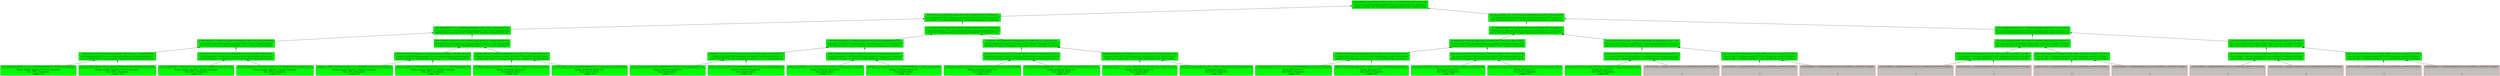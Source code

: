digraph G{
node[shape="record", style="filled"];
node0xc000314e10[label="{d0b0efd96f5a20a6ed6880a1836423c296e4730237b9f2906cad522ac903e3d6 | 562001d1e421e9239a9fed1abd05e4f7ac2825c3dfda5e07fdc74cc9f25da3e2\ne2d44bceae87bbc14613555f0c85e55aa9f6ebc06ae4023c8e3791b83a3228d3}", fillcolor="green"];
node0xc000314d70[label="{562001d1e421e9239a9fed1abd05e4f7ac2825c3dfda5e07fdc74cc9f25da3e2 | a96c394888885707f3cc5af8909bca682dbd5b12d6a3a7931cb62e04eee55605\na1c2a5566107a8f19f4a9d58fe44692b915986b56b0b4a89fb2cb3140bf8586a}", fillcolor="green"];
node0xc000314e10->node0xc000314d70 [dir=back]
node0xc000314c30[label="{a96c394888885707f3cc5af8909bca682dbd5b12d6a3a7931cb62e04eee55605 | 073902580d25577e5490a1a41bd9f304d48804a675d655784ce50620fd8369ed\nf80b7bed680150285e8c4a27bc1ca9d93a4061a634aaf53148a9dcc9b39dc263}", fillcolor="green"];
node0xc000314d70->node0xc000314c30 [dir=back]
node0xc0003149b0[label="{073902580d25577e5490a1a41bd9f304d48804a675d655784ce50620fd8369ed | 2318aa283d1ce40750935af998cb2ea98b9718b07b3eeea173ab4d583ffbf0af\nd1d37f3e3cb4005e9c5aa50edc44a98a9b0be3a7912cc6a9f19837f081686297}", fillcolor="green"];
node0xc000314c30->node0xc0003149b0 [dir=back]
node0xc0003144b0[label="{2318aa283d1ce40750935af998cb2ea98b9718b07b3eeea173ab4d583ffbf0af | 8161000683b0ce85b2c12c1c6cc3fd9d8e85d9888cb07d97ffabdb50668d68a7\n411b1a35d60d78ba5ce79a03acadec80792b6d518d206790082d9ef5b3459367}", fillcolor="green"];
node0xc0003149b0->node0xc0003144b0 [dir=back]
node0xc0003ae280[label="{8161000683b0ce85b2c12c1c6cc3fd9d8e85d9888cb07d97ffabdb50668d68a7 |Tienda: Aranda, Aparicio y Navarro Asociados \nDep: GPS y navegacion \nCodigo: 515}", fillcolor="green"];
node0xc0003144b0->node0xc0003ae280 [dir=back]
node0xc0003ae370[label="{411b1a35d60d78ba5ce79a03acadec80792b6d518d206790082d9ef5b3459367 |Tienda: Aranda, Aparicio y Navarro Asociados \nDep: GPS y navegacion \nCodigo: 514}", fillcolor="green"];
node0xc0003144b0->node0xc0003ae370 [dir=back]
node0xc000314500[label="{d1d37f3e3cb4005e9c5aa50edc44a98a9b0be3a7912cc6a9f19837f081686297 | cb162026bb95ff2c1710ddc260747fe8e36e5a62d79db5bb2f30cc0b796101de\nc056f20bd90d6aba75c5a84b918350467421d919be8a4d51fb4cd0bd6430d313}", fillcolor="green"];
node0xc0003149b0->node0xc000314500 [dir=back]
node0xc0003ae410[label="{cb162026bb95ff2c1710ddc260747fe8e36e5a62d79db5bb2f30cc0b796101de |Tienda: Aranda, Aparicio y Navarro Asociados \nDep: GPS y navegacion \nCodigo: 518}", fillcolor="green"];
node0xc000314500->node0xc0003ae410 [dir=back]
node0xc0003ae5a0[label="{c056f20bd90d6aba75c5a84b918350467421d919be8a4d51fb4cd0bd6430d313 |Tienda: Aranda, Aparicio y Navarro Asociados \nDep: GPS y navegacion \nCodigo: 511}", fillcolor="green"];
node0xc000314500->node0xc0003ae5a0 [dir=back]
node0xc000314a00[label="{f80b7bed680150285e8c4a27bc1ca9d93a4061a634aaf53148a9dcc9b39dc263 | ba87a456768e73b1e9b9b19ecc5fcdebdc046b54429da6a2073f8768350a3e98\nbe20d03c9b3630759cd4563f04d98e940cc993dc5c71141376c812df976c0c7f}", fillcolor="green"];
node0xc000314c30->node0xc000314a00 [dir=back]
node0xc000314550[label="{ba87a456768e73b1e9b9b19ecc5fcdebdc046b54429da6a2073f8768350a3e98 | 4cd88caec766997d395bd6eded845c191ee5606fd8b13486adc0282695dd85ae\n54ba51cd4dbd47157982ad0099feee4b355ccbe13711110b97fba8efde6647df}", fillcolor="green"];
node0xc000314a00->node0xc000314550 [dir=back]
node0xc0003ae6e0[label="{4cd88caec766997d395bd6eded845c191ee5606fd8b13486adc0282695dd85ae |Tienda: Aranda, Aparicio y Navarro Asociados \nDep: GPS y navegacion \nCodigo: 517}", fillcolor="green"];
node0xc000314550->node0xc0003ae6e0 [dir=back]
node0xc0003aea50[label="{54ba51cd4dbd47157982ad0099feee4b355ccbe13711110b97fba8efde6647df |Tienda: Aranda, Aparicio y Navarro Asociados \nDep: GPS y navegacion \nCodigo: 344}", fillcolor="green"];
node0xc000314550->node0xc0003aea50 [dir=back]
node0xc0003145a0[label="{be20d03c9b3630759cd4563f04d98e940cc993dc5c71141376c812df976c0c7f | 679d6f901aa9ced1186f1e031e504e7f9b790657778abcd7593a9c95a27b9652\ne1299b16d9a3326fa1a7e9a64fab3b9fbaa3c2011caebcb0ba1951d829e9b5e8}", fillcolor="green"];
node0xc000314a00->node0xc0003145a0 [dir=back]
node0xc0003aee10[label="{679d6f901aa9ced1186f1e031e504e7f9b790657778abcd7593a9c95a27b9652 |Tienda: Arredondo Duarte S.A. \nDep: Amazon Music \nCodigo: 304}", fillcolor="green"];
node0xc0003145a0->node0xc0003aee10 [dir=back]
node0xc0003af0e0[label="{e1299b16d9a3326fa1a7e9a64fab3b9fbaa3c2011caebcb0ba1951d829e9b5e8 |Tienda: Arredondo Duarte S.A. \nDep: Amazon Music \nCodigo: 301}", fillcolor="green"];
node0xc0003145a0->node0xc0003af0e0 [dir=back]
node0xc000314c80[label="{a1c2a5566107a8f19f4a9d58fe44692b915986b56b0b4a89fb2cb3140bf8586a | f10e34fb4ab92d9da9c7d1584ac028ddaedb564243bf3ae8c9b6f48b34b1e93e\na553914e175027ffa99e0b5ac6debdebf92202cf9df67fd51b12c06a3e07e2ea}", fillcolor="green"];
node0xc000314d70->node0xc000314c80 [dir=back]
node0xc000314a50[label="{f10e34fb4ab92d9da9c7d1584ac028ddaedb564243bf3ae8c9b6f48b34b1e93e | a94b0e8b73429c567d77e61d163a5efaa79eb1879e5ba1eba9710230b56d5574\nb2687269bb92d5f0310202f77d9d183614bc0d5fe229e68edacfa236b80907c3}", fillcolor="green"];
node0xc000314c80->node0xc000314a50 [dir=back]
node0xc0003145f0[label="{a94b0e8b73429c567d77e61d163a5efaa79eb1879e5ba1eba9710230b56d5574 | 1e205b95e6daf3ad9493065e09f9b09b3647ffa69f227045924ae8066d10a234\n155be7191b5897439b7e8710c9e5862b164ef1b0cc107eae1f14806a09d06ceb}", fillcolor="green"];
node0xc000314a50->node0xc0003145f0 [dir=back]
node0xc0003af360[label="{1e205b95e6daf3ad9493065e09f9b09b3647ffa69f227045924ae8066d10a234 |Tienda: Arredondo Duarte S.A. \nDep: Amazon Music \nCodigo: 271}", fillcolor="green"];
node0xc0003145f0->node0xc0003af360 [dir=back]
node0xc0003afae0[label="{155be7191b5897439b7e8710c9e5862b164ef1b0cc107eae1f14806a09d06ceb |Tienda: Arredondo Duarte S.A. \nDep: Amazon Music \nCodigo: 278}", fillcolor="green"];
node0xc0003145f0->node0xc0003afae0 [dir=back]
node0xc000314640[label="{b2687269bb92d5f0310202f77d9d183614bc0d5fe229e68edacfa236b80907c3 | a26055283a849b811a4d7294365555ed6212b483c127606ad3c9fe1c7a063a8c\n2090ffb31a245cb4e12ca1d47b353704d07f8b9805dcc5230691aea3cf01c063}", fillcolor="green"];
node0xc000314a50->node0xc000314640 [dir=back]
node0xc0000802d0[label="{a26055283a849b811a4d7294365555ed6212b483c127606ad3c9fe1c7a063a8c |Tienda: Arredondo Duarte S.A. \nDep: Amazon Music \nCodigo: 273}", fillcolor="green"];
node0xc000314640->node0xc0000802d0 [dir=back]
node0xc000080960[label="{2090ffb31a245cb4e12ca1d47b353704d07f8b9805dcc5230691aea3cf01c063 |Tienda: Arredondo Duarte S.A. \nDep: Amazon Music \nCodigo: 284}", fillcolor="green"];
node0xc000314640->node0xc000080960 [dir=back]
node0xc000314aa0[label="{a553914e175027ffa99e0b5ac6debdebf92202cf9df67fd51b12c06a3e07e2ea | 13ae9e0343d43c581be6a57197202ba670354c1c8bab45726bfd8d31233621d1\n9b8dd8d596ca4b9bc5930dd88c6162cdeebdef493e027ee658c8b1a4dc14a35b}", fillcolor="green"];
node0xc000314c80->node0xc000314aa0 [dir=back]
node0xc000314690[label="{13ae9e0343d43c581be6a57197202ba670354c1c8bab45726bfd8d31233621d1 | 24abfb68ee18344e67543d181002de2bd36422870ecf25c04181c0d9873b3068\n975f43a91f20846028290829e472285957adb4638d55a06008f3483034f257c7}", fillcolor="green"];
node0xc000314aa0->node0xc000314690 [dir=back]
node0xc000080fa0[label="{24abfb68ee18344e67543d181002de2bd36422870ecf25c04181c0d9873b3068 |Tienda: Arredondo Duarte S.A. \nDep: Amazon Music \nCodigo: 283}", fillcolor="green"];
node0xc000314690->node0xc000080fa0 [dir=back]
node0xc000081590[label="{975f43a91f20846028290829e472285957adb4638d55a06008f3483034f257c7 |Tienda: Arredondo Duarte S.A. \nDep: Amazon Music \nCodigo: 269}", fillcolor="green"];
node0xc000314690->node0xc000081590 [dir=back]
node0xc0003146e0[label="{9b8dd8d596ca4b9bc5930dd88c6162cdeebdef493e027ee658c8b1a4dc14a35b | fb33ef44732ff21f57717eec5b3d0de2b4c26534b2cd2e753e7383e477bce47d\n5f89457ff216ea687d030f7e7b237d64667df85fed6f4fa0ef6756b76ddbdf7c}", fillcolor="green"];
node0xc000314aa0->node0xc0003146e0 [dir=back]
node0xc000081b30[label="{fb33ef44732ff21f57717eec5b3d0de2b4c26534b2cd2e753e7383e477bce47d |Tienda: Arredondo Duarte S.A. \nDep: Amazon Music \nCodigo: 270}", fillcolor="green"];
node0xc0003146e0->node0xc000081b30 [dir=back]
node0xc0003d42d0[label="{5f89457ff216ea687d030f7e7b237d64667df85fed6f4fa0ef6756b76ddbdf7c |Tienda: Baca Jasso S.L. \nDep: GPS y navegacion \nCodigo: 830}", fillcolor="green"];
node0xc0003146e0->node0xc0003d42d0 [dir=back]
node0xc000314dc0[label="{e2d44bceae87bbc14613555f0c85e55aa9f6ebc06ae4023c8e3791b83a3228d3 | 70d7fbfff0604db8fd7fd7a69f5b946655be59ec99f7d01be595725cbf6ad900\n1300789e89fab66b846d74ac71b594b2f2dddc8422bfd229e311cefaa425d3fd}", fillcolor="green"];
node0xc000314e10->node0xc000314dc0 [dir=back]
node0xc000314cd0[label="{70d7fbfff0604db8fd7fd7a69f5b946655be59ec99f7d01be595725cbf6ad900 | 0e59085f28a57d04ce487abfcfa5810297ef0d3390354eac9a7e1366ce25ab5f\n4bd1bccf01a924535aacf9a7e2eb5831dfbeafb4b1991989c685e41ed4577c4e}", fillcolor="green"];
node0xc000314dc0->node0xc000314cd0 [dir=back]
node0xc000314af0[label="{0e59085f28a57d04ce487abfcfa5810297ef0d3390354eac9a7e1366ce25ab5f | 1f2840b70949325bea240983e62be8e2a44aa446f43a2e4af54e03e497be2e0c\nb5aaabcab1c6ec20c9f2ea7955b4a27e760f6cb372fd957c96be553649e6c09b}", fillcolor="green"];
node0xc000314cd0->node0xc000314af0 [dir=back]
node0xc000314730[label="{1f2840b70949325bea240983e62be8e2a44aa446f43a2e4af54e03e497be2e0c | 7eb838e8a5f5b7283573371ef7472e25b204a648b8b8c5c22d64578670af399a\n8d66f154320f83981066a2fe06e25ba87c11303ea4269fedd36e4d5e2fcf4aec}", fillcolor="green"];
node0xc000314af0->node0xc000314730 [dir=back]
node0xc0003d47d0[label="{7eb838e8a5f5b7283573371ef7472e25b204a648b8b8c5c22d64578670af399a |Tienda: Baca Jasso S.L. \nDep: GPS y navegacion \nCodigo: 828}", fillcolor="green"];
node0xc000314730->node0xc0003d47d0 [dir=back]
node0xc0003d5680[label="{8d66f154320f83981066a2fe06e25ba87c11303ea4269fedd36e4d5e2fcf4aec |Tienda: Baca Jasso S.L. \nDep: GPS y navegacion \nCodigo: 840}", fillcolor="green"];
node0xc000314730->node0xc0003d5680 [dir=back]
node0xc000314780[label="{b5aaabcab1c6ec20c9f2ea7955b4a27e760f6cb372fd957c96be553649e6c09b | 24acafaa8c3f4f76601f7dd4a1c4cb72d8ce1fa83a17bdc0a932ad28df532508\n809c8ea6195efc6be0ea63faf0a456f2a742a56521034c553c63c2de61c98610}", fillcolor="green"];
node0xc000314af0->node0xc000314780 [dir=back]
node0xc000282500[label="{24acafaa8c3f4f76601f7dd4a1c4cb72d8ce1fa83a17bdc0a932ad28df532508 |Tienda: Baca Jasso S.L. \nDep: GPS y navegacion \nCodigo: 839}", fillcolor="green"];
node0xc000314780->node0xc000282500 [dir=back]
node0xc000283310[label="{809c8ea6195efc6be0ea63faf0a456f2a742a56521034c553c63c2de61c98610 |Tienda: Baca Jasso S.L. \nDep: GPS y navegacion \nCodigo: 831}", fillcolor="green"];
node0xc000314780->node0xc000283310 [dir=back]
node0xc000314b40[label="{4bd1bccf01a924535aacf9a7e2eb5831dfbeafb4b1991989c685e41ed4577c4e | 61ba4f14a61ae7305dbd70ed38862e20718c84c32ebea8682a459efbc66b2514\ne9b7e28d3e83fb297fd3e0546f514646b7e887c2ab53d312e250f4111da78d13}", fillcolor="green"];
node0xc000314cd0->node0xc000314b40 [dir=back]
node0xc0003147d0[label="{61ba4f14a61ae7305dbd70ed38862e20718c84c32ebea8682a459efbc66b2514 | ee1a5c95e57492f1ec5434b7eb0764c17a1dd869c8751dae360de2ed28ca192c\ne3b0c44298fc1c149afbf4c8996fb92427ae41e4649b934ca495991b7852b855}", fillcolor="green"];
node0xc000314b40->node0xc0003147d0 [dir=back]
node0xc0003140f0[label="{ee1a5c95e57492f1ec5434b7eb0764c17a1dd869c8751dae360de2ed28ca192c |Tienda: Baca Jasso S.L. \nDep: GPS y navegacion \nCodigo: 844}", fillcolor="green"];
node0xc0003147d0->node0xc0003140f0 [dir=back]
node0xc000314140[label="{e3b0c44298fc1c149afbf4c8996fb92427ae41e4649b934ca495991b7852b855 | \n  \n -1}", fillcolor="gray", color="red"];
node0xc0003147d0->node0xc000314140 [dir=back]
node0xc000314820[label="{e9b7e28d3e83fb297fd3e0546f514646b7e887c2ab53d312e250f4111da78d13 | e3b0c44298fc1c149afbf4c8996fb92427ae41e4649b934ca495991b7852b855\ne3b0c44298fc1c149afbf4c8996fb92427ae41e4649b934ca495991b7852b855}", fillcolor="green"];
node0xc000314b40->node0xc000314820 [dir=back]
node0xc000314190[label="{e3b0c44298fc1c149afbf4c8996fb92427ae41e4649b934ca495991b7852b855 | \n  \n -1}", fillcolor="gray", color="red"];
node0xc000314820->node0xc000314190 [dir=back]
node0xc0003141e0[label="{e3b0c44298fc1c149afbf4c8996fb92427ae41e4649b934ca495991b7852b855 | \n  \n -1}", fillcolor="gray", color="red"];
node0xc000314820->node0xc0003141e0 [dir=back]
node0xc000314d20[label="{1300789e89fab66b846d74ac71b594b2f2dddc8422bfd229e311cefaa425d3fd | 205a2919294efd84506697d55e58bd165cbffa88ae99be3b0622b35efcf4a57b\n205a2919294efd84506697d55e58bd165cbffa88ae99be3b0622b35efcf4a57b}", fillcolor="green"];
node0xc000314dc0->node0xc000314d20 [dir=back]
node0xc000314b90[label="{205a2919294efd84506697d55e58bd165cbffa88ae99be3b0622b35efcf4a57b | e9b7e28d3e83fb297fd3e0546f514646b7e887c2ab53d312e250f4111da78d13\ne9b7e28d3e83fb297fd3e0546f514646b7e887c2ab53d312e250f4111da78d13}", fillcolor="green"];
node0xc000314d20->node0xc000314b90 [dir=back]
node0xc000314870[label="{e9b7e28d3e83fb297fd3e0546f514646b7e887c2ab53d312e250f4111da78d13 | e3b0c44298fc1c149afbf4c8996fb92427ae41e4649b934ca495991b7852b855\ne3b0c44298fc1c149afbf4c8996fb92427ae41e4649b934ca495991b7852b855}", fillcolor="green"];
node0xc000314b90->node0xc000314870 [dir=back]
node0xc000314230[label="{e3b0c44298fc1c149afbf4c8996fb92427ae41e4649b934ca495991b7852b855 | \n  \n -1}", fillcolor="gray", color="red"];
node0xc000314870->node0xc000314230 [dir=back]
node0xc000314280[label="{e3b0c44298fc1c149afbf4c8996fb92427ae41e4649b934ca495991b7852b855 | \n  \n -1}", fillcolor="gray", color="red"];
node0xc000314870->node0xc000314280 [dir=back]
node0xc0003148c0[label="{e9b7e28d3e83fb297fd3e0546f514646b7e887c2ab53d312e250f4111da78d13 | e3b0c44298fc1c149afbf4c8996fb92427ae41e4649b934ca495991b7852b855\ne3b0c44298fc1c149afbf4c8996fb92427ae41e4649b934ca495991b7852b855}", fillcolor="green"];
node0xc000314b90->node0xc0003148c0 [dir=back]
node0xc0003142d0[label="{e3b0c44298fc1c149afbf4c8996fb92427ae41e4649b934ca495991b7852b855 | \n  \n -1}", fillcolor="gray", color="red"];
node0xc0003148c0->node0xc0003142d0 [dir=back]
node0xc000314320[label="{e3b0c44298fc1c149afbf4c8996fb92427ae41e4649b934ca495991b7852b855 | \n  \n -1}", fillcolor="gray", color="red"];
node0xc0003148c0->node0xc000314320 [dir=back]
node0xc000314be0[label="{205a2919294efd84506697d55e58bd165cbffa88ae99be3b0622b35efcf4a57b | e9b7e28d3e83fb297fd3e0546f514646b7e887c2ab53d312e250f4111da78d13\ne9b7e28d3e83fb297fd3e0546f514646b7e887c2ab53d312e250f4111da78d13}", fillcolor="green"];
node0xc000314d20->node0xc000314be0 [dir=back]
node0xc000314910[label="{e9b7e28d3e83fb297fd3e0546f514646b7e887c2ab53d312e250f4111da78d13 | e3b0c44298fc1c149afbf4c8996fb92427ae41e4649b934ca495991b7852b855\ne3b0c44298fc1c149afbf4c8996fb92427ae41e4649b934ca495991b7852b855}", fillcolor="green"];
node0xc000314be0->node0xc000314910 [dir=back]
node0xc000314370[label="{e3b0c44298fc1c149afbf4c8996fb92427ae41e4649b934ca495991b7852b855 | \n  \n -1}", fillcolor="gray", color="red"];
node0xc000314910->node0xc000314370 [dir=back]
node0xc0003143c0[label="{e3b0c44298fc1c149afbf4c8996fb92427ae41e4649b934ca495991b7852b855 | \n  \n -1}", fillcolor="gray", color="red"];
node0xc000314910->node0xc0003143c0 [dir=back]
node0xc000314960[label="{e9b7e28d3e83fb297fd3e0546f514646b7e887c2ab53d312e250f4111da78d13 | e3b0c44298fc1c149afbf4c8996fb92427ae41e4649b934ca495991b7852b855\ne3b0c44298fc1c149afbf4c8996fb92427ae41e4649b934ca495991b7852b855}", fillcolor="green"];
node0xc000314be0->node0xc000314960 [dir=back]
node0xc000314410[label="{e3b0c44298fc1c149afbf4c8996fb92427ae41e4649b934ca495991b7852b855 | \n  \n -1}", fillcolor="gray", color="red"];
node0xc000314960->node0xc000314410 [dir=back]
node0xc000314460[label="{e3b0c44298fc1c149afbf4c8996fb92427ae41e4649b934ca495991b7852b855 | \n  \n -1}", fillcolor="gray", color="red"];
node0xc000314960->node0xc000314460 [dir=back]
}
